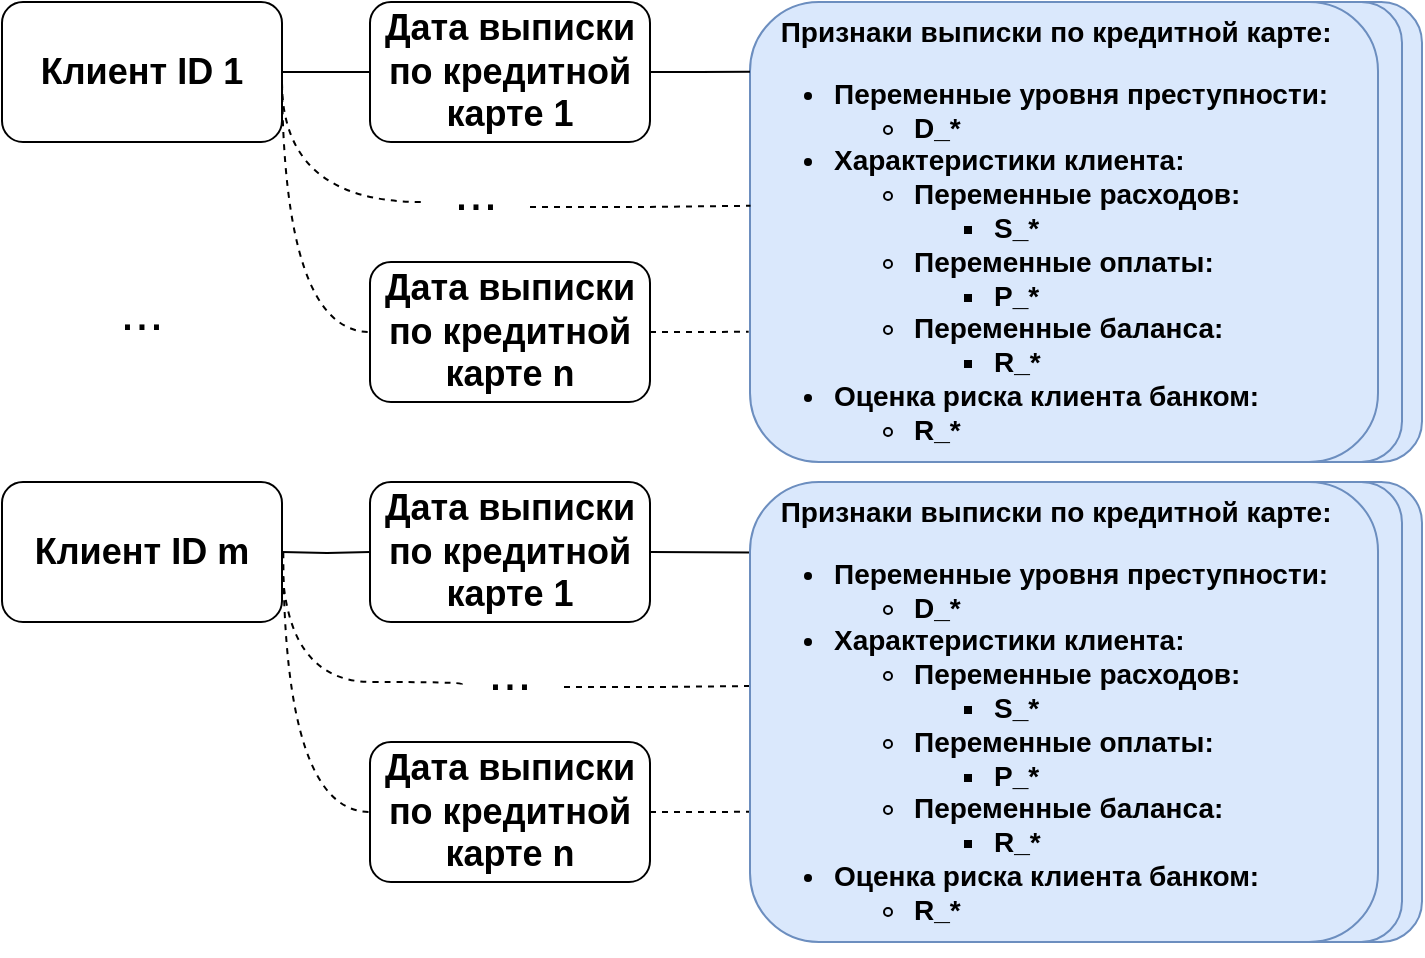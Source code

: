 <mxfile version="20.8.9" type="github">
  <diagram id="pZF7BrZM8KYYfmaUWbH-" name="Page-1">
    <mxGraphModel dx="1675" dy="896" grid="1" gridSize="10" guides="1" tooltips="1" connect="1" arrows="1" fold="1" page="1" pageScale="1" pageWidth="827" pageHeight="1169" math="0" shadow="0">
      <root>
        <mxCell id="0" />
        <mxCell id="1" parent="0" />
        <mxCell id="w4F0DA9J7AdauBMP3hV4-64" value="" style="rounded=1;whiteSpace=wrap;html=1;shadow=0;labelBackgroundColor=none;labelBorderColor=none;strokeColor=#6c8ebf;fontSize=20;fillColor=#dae8fc;" parent="1" vertex="1">
          <mxGeometry x="633" y="230" width="136" height="230" as="geometry" />
        </mxCell>
        <mxCell id="w4F0DA9J7AdauBMP3hV4-63" value="" style="rounded=1;whiteSpace=wrap;html=1;shadow=0;labelBackgroundColor=none;labelBorderColor=none;strokeColor=#6c8ebf;fontSize=20;fillColor=#dae8fc;" parent="1" vertex="1">
          <mxGeometry x="623" y="230" width="136" height="230" as="geometry" />
        </mxCell>
        <mxCell id="w4F0DA9J7AdauBMP3hV4-35" value="&amp;nbsp; &amp;nbsp; &lt;font style=&quot;font-size: 14px;&quot;&gt;Признаки выписки по кредитной карте:&lt;br&gt;&lt;/font&gt;&lt;ul style=&quot;font-size: 14px;&quot;&gt;&lt;li style=&quot;&quot;&gt;&lt;font style=&quot;font-size: 14px;&quot;&gt;Переменные уровня преступности:&lt;/font&gt;&lt;/li&gt;&lt;ul style=&quot;&quot;&gt;&lt;li&gt;&lt;font style=&quot;font-size: 14px;&quot;&gt;D_*&amp;nbsp;&lt;/font&gt;&lt;/li&gt;&lt;/ul&gt;&lt;li style=&quot;&quot;&gt;&lt;font style=&quot;font-size: 14px;&quot;&gt;Характеристики клиента:&lt;/font&gt;&lt;/li&gt;&lt;ul style=&quot;&quot;&gt;&lt;li&gt;&lt;font style=&quot;font-size: 14px;&quot;&gt;Переменные расходов:&lt;/font&gt;&lt;/li&gt;&lt;ul&gt;&lt;li&gt;&lt;font style=&quot;font-size: 14px;&quot;&gt;S_*&lt;/font&gt;&lt;/li&gt;&lt;/ul&gt;&lt;li&gt;&lt;font style=&quot;font-size: 14px;&quot;&gt;Переменные оплаты:&lt;/font&gt;&lt;/li&gt;&lt;ul&gt;&lt;li&gt;&lt;font style=&quot;font-size: 14px;&quot;&gt;P_*&lt;/font&gt;&lt;/li&gt;&lt;/ul&gt;&lt;li&gt;&lt;font style=&quot;font-size: 14px;&quot;&gt;Переменные баланса:&lt;/font&gt;&lt;/li&gt;&lt;ul&gt;&lt;li&gt;&lt;font style=&quot;font-size: 14px;&quot;&gt;R_*&lt;/font&gt;&lt;/li&gt;&lt;/ul&gt;&lt;/ul&gt;&lt;li style=&quot;&quot;&gt;&lt;font style=&quot;font-size: 14px;&quot;&gt;Оценка риска клиента банком:&lt;/font&gt;&lt;/li&gt;&lt;ul style=&quot;&quot;&gt;&lt;li style=&quot;&quot;&gt;&lt;font style=&quot;font-size: 14px;&quot;&gt;R_*&lt;/font&gt;&lt;/li&gt;&lt;/ul&gt;&lt;/ul&gt;" style="rounded=1;html=1;align=left;verticalAlign=top;labelBackgroundColor=none;labelBorderColor=none;whiteSpace=wrap;spacing=2;fillColor=#dae8fc;strokeColor=#6c8ebf;fontStyle=1" parent="1" vertex="1">
          <mxGeometry x="433" y="230" width="314" height="230" as="geometry" />
        </mxCell>
        <mxCell id="-ZGZvq-0b_IF02kUTIuM-3" style="edgeStyle=orthogonalEdgeStyle;rounded=0;orthogonalLoop=1;jettySize=auto;html=1;exitX=1;exitY=0.5;exitDx=0;exitDy=0;entryX=0;entryY=0.5;entryDx=0;entryDy=0;fontSize=20;endArrow=none;endFill=0;" edge="1" parent="1" source="-ZGZvq-0b_IF02kUTIuM-5" target="-ZGZvq-0b_IF02kUTIuM-14">
          <mxGeometry relative="1" as="geometry">
            <mxPoint x="229.336" y="264.83" as="targetPoint" />
          </mxGeometry>
        </mxCell>
        <mxCell id="-ZGZvq-0b_IF02kUTIuM-4" style="edgeStyle=orthogonalEdgeStyle;rounded=0;orthogonalLoop=1;jettySize=auto;html=1;exitX=1;exitY=0.5;exitDx=0;exitDy=0;fontSize=20;endArrow=none;endFill=0;elbow=vertical;curved=1;dashed=1;entryX=0;entryY=0.5;entryDx=0;entryDy=0;" edge="1" parent="1" source="-ZGZvq-0b_IF02kUTIuM-5" target="-ZGZvq-0b_IF02kUTIuM-15">
          <mxGeometry relative="1" as="geometry">
            <mxPoint x="229" y="395" as="targetPoint" />
            <Array as="points">
              <mxPoint x="199" y="395" />
            </Array>
          </mxGeometry>
        </mxCell>
        <mxCell id="-ZGZvq-0b_IF02kUTIuM-5" value="&lt;div style=&quot;&quot;&gt;&lt;span style=&quot;background-color: initial;&quot;&gt;Клиент ID 1&lt;/span&gt;&lt;/div&gt;" style="text;strokeColor=default;fillColor=none;html=1;whiteSpace=wrap;verticalAlign=middle;overflow=hidden;fontSize=18;fontStyle=1;rounded=1;align=center;" vertex="1" parent="1">
          <mxGeometry x="59" y="230" width="140" height="70" as="geometry" />
        </mxCell>
        <mxCell id="-ZGZvq-0b_IF02kUTIuM-6" value="..." style="text;html=1;strokeColor=none;fillColor=none;align=center;verticalAlign=middle;whiteSpace=wrap;rounded=0;fontSize=26;" vertex="1" parent="1">
          <mxGeometry x="269" y="310" width="54" height="30" as="geometry" />
        </mxCell>
        <mxCell id="-ZGZvq-0b_IF02kUTIuM-8" value="..." style="text;html=1;strokeColor=none;fillColor=none;align=center;verticalAlign=middle;whiteSpace=wrap;rounded=0;fontSize=26;" vertex="1" parent="1">
          <mxGeometry x="102" y="370" width="54" height="30" as="geometry" />
        </mxCell>
        <mxCell id="-ZGZvq-0b_IF02kUTIuM-9" style="edgeStyle=orthogonalEdgeStyle;rounded=0;orthogonalLoop=1;jettySize=auto;html=1;exitX=1;exitY=0.5;exitDx=0;exitDy=0;entryX=0.002;entryY=0.387;entryDx=0;entryDy=0;entryPerimeter=0;fontSize=20;endArrow=none;endFill=0;" edge="1" parent="1" source="-ZGZvq-0b_IF02kUTIuM-14">
          <mxGeometry relative="1" as="geometry">
            <mxPoint x="402.66" y="265.06" as="sourcePoint" />
            <mxPoint x="432.996" y="264.89" as="targetPoint" />
          </mxGeometry>
        </mxCell>
        <mxCell id="-ZGZvq-0b_IF02kUTIuM-10" style="edgeStyle=orthogonalEdgeStyle;rounded=0;orthogonalLoop=1;jettySize=auto;html=1;exitX=1;exitY=0.5;exitDx=0;exitDy=0;entryX=0.002;entryY=0.387;entryDx=0;entryDy=0;entryPerimeter=0;fontSize=20;endArrow=none;endFill=0;dashed=1;" edge="1" parent="1" source="-ZGZvq-0b_IF02kUTIuM-15">
          <mxGeometry relative="1" as="geometry">
            <mxPoint x="402.0" y="395.06" as="sourcePoint" />
            <mxPoint x="432.336" y="394.89" as="targetPoint" />
          </mxGeometry>
        </mxCell>
        <mxCell id="-ZGZvq-0b_IF02kUTIuM-11" value="&lt;div style=&quot;&quot;&gt;&lt;span style=&quot;background-color: initial;&quot;&gt;Клиент ID m&lt;/span&gt;&lt;/div&gt;" style="text;strokeColor=default;fillColor=none;html=1;whiteSpace=wrap;verticalAlign=middle;overflow=hidden;fontSize=18;fontStyle=1;rounded=1;align=center;" vertex="1" parent="1">
          <mxGeometry x="59" y="470" width="140" height="70" as="geometry" />
        </mxCell>
        <mxCell id="-ZGZvq-0b_IF02kUTIuM-12" style="edgeStyle=orthogonalEdgeStyle;rounded=0;orthogonalLoop=1;jettySize=auto;html=1;exitX=1;exitY=0.5;exitDx=0;exitDy=0;fontSize=20;endArrow=none;endFill=0;elbow=vertical;curved=1;dashed=1;" edge="1" parent="1">
          <mxGeometry relative="1" as="geometry">
            <mxPoint x="269" y="330" as="targetPoint" />
            <Array as="points">
              <mxPoint x="199" y="330" />
              <mxPoint x="269" y="330" />
            </Array>
            <mxPoint x="199" y="270" as="sourcePoint" />
          </mxGeometry>
        </mxCell>
        <mxCell id="-ZGZvq-0b_IF02kUTIuM-13" style="edgeStyle=orthogonalEdgeStyle;rounded=0;orthogonalLoop=1;jettySize=auto;html=1;exitX=1;exitY=0.5;exitDx=0;exitDy=0;entryX=0;entryY=0.5;entryDx=0;entryDy=0;fontSize=20;endArrow=none;endFill=0;" edge="1" parent="1" target="-ZGZvq-0b_IF02kUTIuM-17">
          <mxGeometry relative="1" as="geometry">
            <mxPoint x="199" y="505" as="sourcePoint" />
            <mxPoint x="229.336" y="504.83" as="targetPoint" />
          </mxGeometry>
        </mxCell>
        <mxCell id="-ZGZvq-0b_IF02kUTIuM-14" value="&lt;div style=&quot;&quot;&gt;&lt;span style=&quot;background-color: initial;&quot;&gt;Дата выписки по кредитной карте 1&lt;/span&gt;&lt;/div&gt;" style="text;strokeColor=default;fillColor=none;html=1;whiteSpace=wrap;verticalAlign=middle;overflow=hidden;fontSize=18;fontStyle=1;rounded=1;align=center;" vertex="1" parent="1">
          <mxGeometry x="243" y="230" width="140" height="70" as="geometry" />
        </mxCell>
        <mxCell id="-ZGZvq-0b_IF02kUTIuM-15" value="Дата выписки по кредитной карте&amp;nbsp;&lt;span style=&quot;background-color: initial;&quot;&gt;n&lt;/span&gt;" style="text;strokeColor=default;fillColor=none;html=1;whiteSpace=wrap;verticalAlign=middle;overflow=hidden;fontSize=18;fontStyle=1;rounded=1;align=center;" vertex="1" parent="1">
          <mxGeometry x="243" y="360" width="140" height="70" as="geometry" />
        </mxCell>
        <mxCell id="-ZGZvq-0b_IF02kUTIuM-16" style="edgeStyle=orthogonalEdgeStyle;rounded=0;orthogonalLoop=1;jettySize=auto;html=1;exitX=1;exitY=0.75;exitDx=0;exitDy=0;entryX=0.001;entryY=0.443;entryDx=0;entryDy=0;entryPerimeter=0;fontSize=20;endArrow=none;endFill=0;dashed=1;" edge="1" parent="1" source="-ZGZvq-0b_IF02kUTIuM-6">
          <mxGeometry relative="1" as="geometry">
            <mxPoint x="393" y="405" as="sourcePoint" />
            <mxPoint x="433.266" y="331.89" as="targetPoint" />
          </mxGeometry>
        </mxCell>
        <mxCell id="-ZGZvq-0b_IF02kUTIuM-17" value="Дата выписки по кредитной карте&amp;nbsp;&lt;span style=&quot;background-color: initial;&quot;&gt;1&lt;/span&gt;" style="text;strokeColor=default;fillColor=none;html=1;whiteSpace=wrap;verticalAlign=middle;overflow=hidden;fontSize=18;fontStyle=1;rounded=1;align=center;" vertex="1" parent="1">
          <mxGeometry x="243" y="470" width="140" height="70" as="geometry" />
        </mxCell>
        <mxCell id="-ZGZvq-0b_IF02kUTIuM-21" value="" style="endArrow=none;html=1;rounded=0;exitX=1;exitY=0.5;exitDx=0;exitDy=0;entryX=0.003;entryY=0.133;entryDx=0;entryDy=0;entryPerimeter=0;" edge="1" parent="1" source="-ZGZvq-0b_IF02kUTIuM-17">
          <mxGeometry width="50" height="50" relative="1" as="geometry">
            <mxPoint x="369" y="490" as="sourcePoint" />
            <mxPoint x="433.798" y="505.27" as="targetPoint" />
          </mxGeometry>
        </mxCell>
        <mxCell id="-ZGZvq-0b_IF02kUTIuM-22" value="..." style="text;html=1;strokeColor=none;fillColor=none;align=center;verticalAlign=middle;whiteSpace=wrap;rounded=0;fontSize=26;" vertex="1" parent="1">
          <mxGeometry x="286" y="550" width="54" height="30" as="geometry" />
        </mxCell>
        <mxCell id="-ZGZvq-0b_IF02kUTIuM-23" style="edgeStyle=orthogonalEdgeStyle;rounded=0;orthogonalLoop=1;jettySize=auto;html=1;exitX=1;exitY=0.5;exitDx=0;exitDy=0;fontSize=20;endArrow=none;endFill=0;elbow=vertical;curved=1;dashed=1;" edge="1" parent="1">
          <mxGeometry relative="1" as="geometry">
            <mxPoint x="289" y="570" as="targetPoint" />
            <Array as="points">
              <mxPoint x="199" y="570" />
              <mxPoint x="289" y="570" />
              <mxPoint x="289" y="572" />
            </Array>
            <mxPoint x="199" y="505" as="sourcePoint" />
          </mxGeometry>
        </mxCell>
        <mxCell id="-ZGZvq-0b_IF02kUTIuM-24" style="edgeStyle=orthogonalEdgeStyle;rounded=0;orthogonalLoop=1;jettySize=auto;html=1;exitX=1;exitY=0.75;exitDx=0;exitDy=0;fontSize=20;endArrow=none;endFill=0;dashed=1;" edge="1" parent="1" source="-ZGZvq-0b_IF02kUTIuM-22">
          <mxGeometry relative="1" as="geometry">
            <mxPoint x="393" y="640" as="sourcePoint" />
            <mxPoint x="433" y="572" as="targetPoint" />
            <Array as="points">
              <mxPoint x="387" y="572" />
              <mxPoint x="433" y="572" />
            </Array>
          </mxGeometry>
        </mxCell>
        <mxCell id="-ZGZvq-0b_IF02kUTIuM-25" style="edgeStyle=orthogonalEdgeStyle;rounded=0;orthogonalLoop=1;jettySize=auto;html=1;exitX=1;exitY=0.5;exitDx=0;exitDy=0;fontSize=20;endArrow=none;endFill=0;elbow=vertical;curved=1;dashed=1;entryX=0;entryY=0.5;entryDx=0;entryDy=0;" edge="1" parent="1" target="-ZGZvq-0b_IF02kUTIuM-27">
          <mxGeometry relative="1" as="geometry">
            <mxPoint x="229.66" y="635" as="targetPoint" />
            <Array as="points">
              <mxPoint x="199.66" y="635" />
            </Array>
            <mxPoint x="199.66" y="505" as="sourcePoint" />
          </mxGeometry>
        </mxCell>
        <mxCell id="-ZGZvq-0b_IF02kUTIuM-26" style="edgeStyle=orthogonalEdgeStyle;rounded=0;orthogonalLoop=1;jettySize=auto;html=1;exitX=1;exitY=0.5;exitDx=0;exitDy=0;entryX=0.002;entryY=0.387;entryDx=0;entryDy=0;entryPerimeter=0;fontSize=20;endArrow=none;endFill=0;dashed=1;" edge="1" parent="1" source="-ZGZvq-0b_IF02kUTIuM-27">
          <mxGeometry relative="1" as="geometry">
            <mxPoint x="402.66" y="635.06" as="sourcePoint" />
            <mxPoint x="432.996" y="634.89" as="targetPoint" />
          </mxGeometry>
        </mxCell>
        <mxCell id="-ZGZvq-0b_IF02kUTIuM-27" value="Дата выписки по кредитной карте&amp;nbsp;&lt;span style=&quot;background-color: initial;&quot;&gt;n&lt;/span&gt;" style="text;strokeColor=default;fillColor=none;html=1;whiteSpace=wrap;verticalAlign=middle;overflow=hidden;fontSize=18;fontStyle=1;rounded=1;align=center;" vertex="1" parent="1">
          <mxGeometry x="243" y="600" width="140" height="70" as="geometry" />
        </mxCell>
        <mxCell id="-ZGZvq-0b_IF02kUTIuM-28" value="" style="rounded=1;whiteSpace=wrap;html=1;shadow=0;labelBackgroundColor=none;labelBorderColor=none;strokeColor=#6c8ebf;fontSize=20;fillColor=#dae8fc;" vertex="1" parent="1">
          <mxGeometry x="633" y="470" width="136" height="230" as="geometry" />
        </mxCell>
        <mxCell id="-ZGZvq-0b_IF02kUTIuM-29" value="" style="rounded=1;whiteSpace=wrap;html=1;shadow=0;labelBackgroundColor=none;labelBorderColor=none;strokeColor=#6c8ebf;fontSize=20;fillColor=#dae8fc;" vertex="1" parent="1">
          <mxGeometry x="623" y="470" width="136" height="230" as="geometry" />
        </mxCell>
        <mxCell id="-ZGZvq-0b_IF02kUTIuM-30" value="&amp;nbsp; &amp;nbsp; &lt;font style=&quot;font-size: 14px;&quot;&gt;Признаки выписки по кредитной карте:&lt;br&gt;&lt;/font&gt;&lt;ul style=&quot;font-size: 14px;&quot;&gt;&lt;li style=&quot;&quot;&gt;&lt;font style=&quot;font-size: 14px;&quot;&gt;Переменные уровня преступности:&lt;/font&gt;&lt;/li&gt;&lt;ul style=&quot;&quot;&gt;&lt;li&gt;&lt;font style=&quot;font-size: 14px;&quot;&gt;D_*&amp;nbsp;&lt;/font&gt;&lt;/li&gt;&lt;/ul&gt;&lt;li style=&quot;&quot;&gt;&lt;font style=&quot;font-size: 14px;&quot;&gt;Характеристики клиента:&lt;/font&gt;&lt;/li&gt;&lt;ul style=&quot;&quot;&gt;&lt;li&gt;&lt;font style=&quot;font-size: 14px;&quot;&gt;Переменные расходов:&lt;/font&gt;&lt;/li&gt;&lt;ul&gt;&lt;li&gt;&lt;font style=&quot;font-size: 14px;&quot;&gt;S_*&lt;/font&gt;&lt;/li&gt;&lt;/ul&gt;&lt;li&gt;&lt;font style=&quot;font-size: 14px;&quot;&gt;Переменные оплаты:&lt;/font&gt;&lt;/li&gt;&lt;ul&gt;&lt;li&gt;&lt;font style=&quot;font-size: 14px;&quot;&gt;P_*&lt;/font&gt;&lt;/li&gt;&lt;/ul&gt;&lt;li&gt;&lt;font style=&quot;font-size: 14px;&quot;&gt;Переменные баланса:&lt;/font&gt;&lt;/li&gt;&lt;ul&gt;&lt;li&gt;&lt;font style=&quot;font-size: 14px;&quot;&gt;R_*&lt;/font&gt;&lt;/li&gt;&lt;/ul&gt;&lt;/ul&gt;&lt;li style=&quot;&quot;&gt;&lt;font style=&quot;font-size: 14px;&quot;&gt;Оценка риска клиента банком:&lt;/font&gt;&lt;/li&gt;&lt;ul style=&quot;&quot;&gt;&lt;li style=&quot;&quot;&gt;&lt;font style=&quot;font-size: 14px;&quot;&gt;R_*&lt;/font&gt;&lt;/li&gt;&lt;/ul&gt;&lt;/ul&gt;" style="rounded=1;html=1;align=left;verticalAlign=top;labelBackgroundColor=none;labelBorderColor=none;whiteSpace=wrap;spacing=2;fillColor=#dae8fc;strokeColor=#6c8ebf;fontStyle=1" vertex="1" parent="1">
          <mxGeometry x="433" y="470" width="314" height="230" as="geometry" />
        </mxCell>
      </root>
    </mxGraphModel>
  </diagram>
</mxfile>
